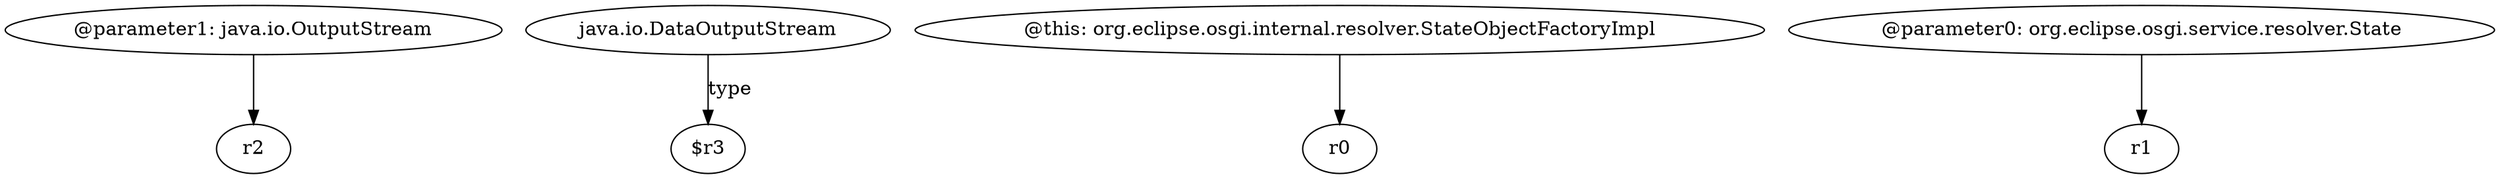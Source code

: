 digraph g {
0[label="@parameter1: java.io.OutputStream"]
1[label="r2"]
0->1[label=""]
2[label="java.io.DataOutputStream"]
3[label="$r3"]
2->3[label="type"]
4[label="@this: org.eclipse.osgi.internal.resolver.StateObjectFactoryImpl"]
5[label="r0"]
4->5[label=""]
6[label="@parameter0: org.eclipse.osgi.service.resolver.State"]
7[label="r1"]
6->7[label=""]
}